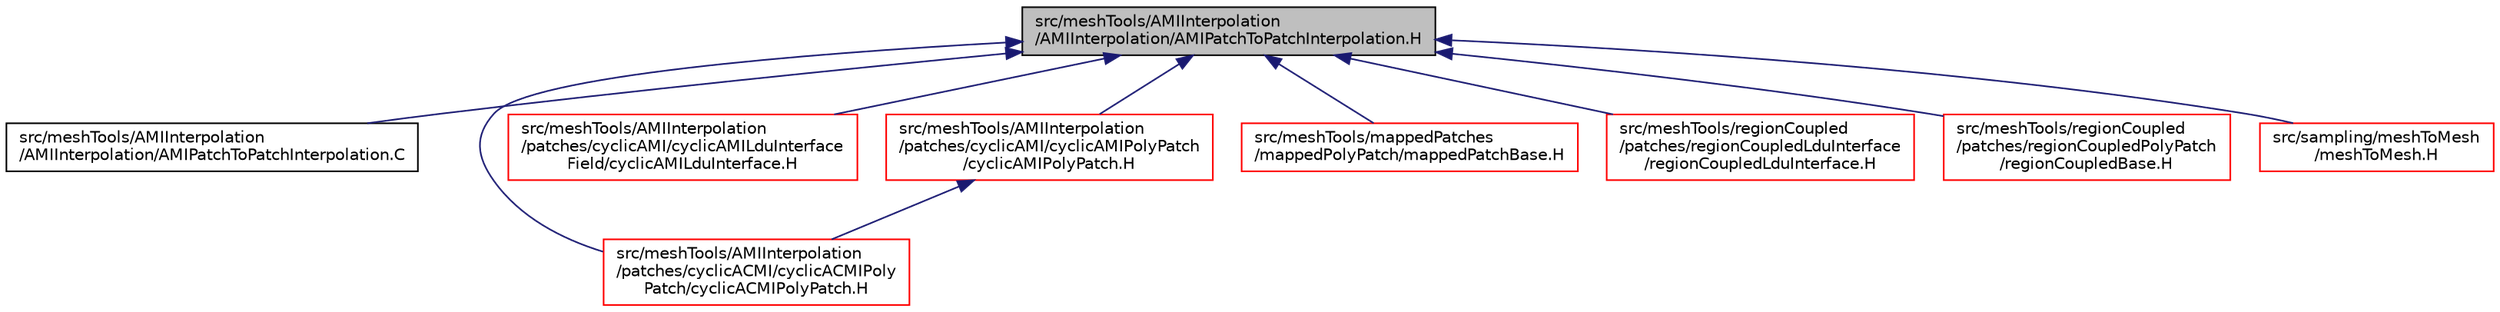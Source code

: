 digraph "src/meshTools/AMIInterpolation/AMIInterpolation/AMIPatchToPatchInterpolation.H"
{
  bgcolor="transparent";
  edge [fontname="Helvetica",fontsize="10",labelfontname="Helvetica",labelfontsize="10"];
  node [fontname="Helvetica",fontsize="10",shape=record];
  Node203 [label="src/meshTools/AMIInterpolation\l/AMIInterpolation/AMIPatchToPatchInterpolation.H",height=0.2,width=0.4,color="black", fillcolor="grey75", style="filled", fontcolor="black"];
  Node203 -> Node204 [dir="back",color="midnightblue",fontsize="10",style="solid",fontname="Helvetica"];
  Node204 [label="src/meshTools/AMIInterpolation\l/AMIInterpolation/AMIPatchToPatchInterpolation.C",height=0.2,width=0.4,color="black",URL="$a07979.html"];
  Node203 -> Node205 [dir="back",color="midnightblue",fontsize="10",style="solid",fontname="Helvetica"];
  Node205 [label="src/meshTools/AMIInterpolation\l/patches/cyclicACMI/cyclicACMIPoly\lPatch/cyclicACMIPolyPatch.H",height=0.2,width=0.4,color="red",URL="$a08051.html"];
  Node203 -> Node223 [dir="back",color="midnightblue",fontsize="10",style="solid",fontname="Helvetica"];
  Node223 [label="src/meshTools/AMIInterpolation\l/patches/cyclicAMI/cyclicAMILduInterface\lField/cyclicAMILduInterface.H",height=0.2,width=0.4,color="red",URL="$a08060.html"];
  Node203 -> Node261 [dir="back",color="midnightblue",fontsize="10",style="solid",fontname="Helvetica"];
  Node261 [label="src/meshTools/AMIInterpolation\l/patches/cyclicAMI/cyclicAMIPolyPatch\l/cyclicAMIPolyPatch.H",height=0.2,width=0.4,color="red",URL="$a08090.html"];
  Node261 -> Node205 [dir="back",color="midnightblue",fontsize="10",style="solid",fontname="Helvetica"];
  Node203 -> Node274 [dir="back",color="midnightblue",fontsize="10",style="solid",fontname="Helvetica"];
  Node274 [label="src/meshTools/mappedPatches\l/mappedPolyPatch/mappedPatchBase.H",height=0.2,width=0.4,color="red",URL="$a08282.html"];
  Node203 -> Node441 [dir="back",color="midnightblue",fontsize="10",style="solid",fontname="Helvetica"];
  Node441 [label="src/meshTools/regionCoupled\l/patches/regionCoupledLduInterface\l/regionCoupledLduInterface.H",height=0.2,width=0.4,color="red",URL="$a08414.html"];
  Node203 -> Node461 [dir="back",color="midnightblue",fontsize="10",style="solid",fontname="Helvetica"];
  Node461 [label="src/meshTools/regionCoupled\l/patches/regionCoupledPolyPatch\l/regionCoupledBase.H",height=0.2,width=0.4,color="red",URL="$a08432.html"];
  Node203 -> Node471 [dir="back",color="midnightblue",fontsize="10",style="solid",fontname="Helvetica"];
  Node471 [label="src/sampling/meshToMesh\l/meshToMesh.H",height=0.2,width=0.4,color="red",URL="$a14909.html"];
}
